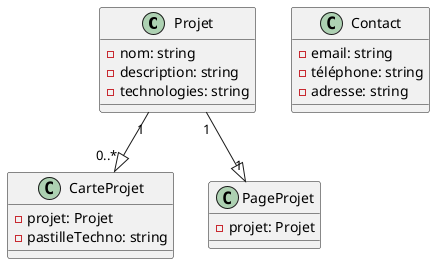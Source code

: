 @startuml

 class Projet {
  - nom: string
  - description: string
  - technologies: string
}

class CarteProjet {
  - projet: Projet
  - pastilleTechno: string
}

class PageProjet {
  - projet: Projet
}

class Contact {
  - email: string
  - téléphone: string
  - adresse: string
}

Projet "1" --|> "0..*" CarteProjet
Projet "1" --|> "1" PageProjet

@enduml
